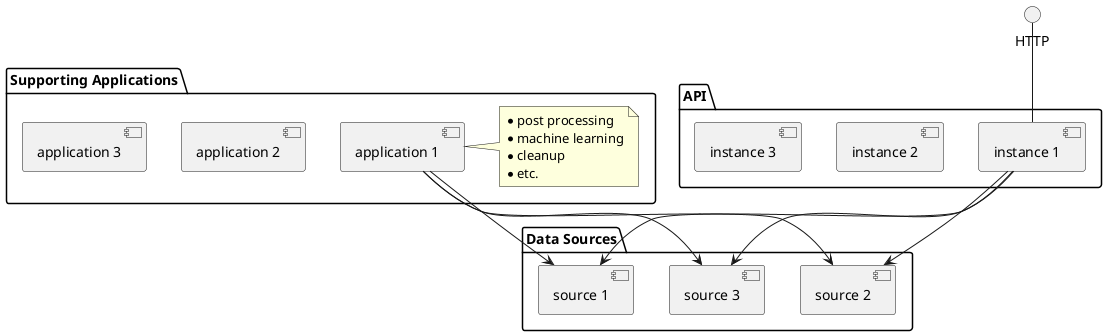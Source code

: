@startuml

interface HTTP

package "API" {
  HTTP -- [instance 1]
  [instance 2]
  [instance 3]
}

package "Data Sources" {
  [source 1]
  [source 2]
  [source 3]
}

package "Supporting Applications" {
  [application 1]
  [application 2]
  [application 3]

  note right of [application 1]
    * post processing
    * machine learning
    * cleanup
    * etc.
  endnote
}

[instance 1] --> [source 1]
[instance 1] --> [source 2]
[instance 1] --> [source 3]

[application 1] --> [source 1]
[application 1] --> [source 2]
[application 1] --> [source 3]

@enduml